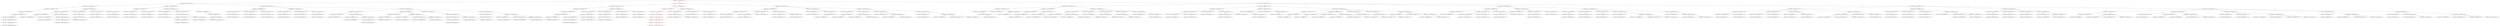 strict digraph G {
  1 [ label="(ind=8, rep=[[0], [1, 3], [6], [2]], metrosDisp=[4, 0, 0, 5])" ];
  2 [ label="(ind=9, rep=[[0, 8], [1, 3], [6], [2]], metrosDisp=[2, 0, 0, 5])" ];
  3 [ label="(ind=7, rep=[[0], [1, 3], [6], [2]], metrosDisp=[4, 0, 0, 5])" ];
  4 [ label="(ind=6, rep=[[0], [1, 3], [], [2]], metrosDisp=[4, 0, 2, 5])" ];
  5 [ label="(ind=5, rep=[[0], [1, 3], [], [2]], metrosDisp=[4, 0, 2, 5])" ];
  6 [ label="(ind=4, rep=[[0], [1, 3], [], [2]], metrosDisp=[4, 0, 2, 5])" ];
  7 [ label="(ind=3, rep=[[0], [1], [], [2]], metrosDisp=[4, 1, 2, 5])" ];
  8 [ label="(ind=2, rep=[[0], [1], [], []], metrosDisp=[4, 1, 2, 8])" ];
  9 [ label="(ind=5, rep=[[0], [1, 3], [], [4]], metrosDisp=[4, 0, 2, 2])" ];
  10 [ label="(ind=6, rep=[[0], [1, 3], [], [4]], metrosDisp=[4, 0, 2, 2])" ];
  11 [ label="(ind=4, rep=[[0], [1, 3], [], []], metrosDisp=[4, 0, 2, 8])" ];
  12 [ label="(ind=5, rep=[[0], [1, 3], [], []], metrosDisp=[4, 0, 2, 8])" ];
  13 [ label="(ind=6, rep=[[0], [1, 3], [], [5]], metrosDisp=[4, 0, 2, 3])" ];
  14 [ label="(ind=6, rep=[[0], [1, 3], [], []], metrosDisp=[4, 0, 2, 8])" ];
  15 [ label="(ind=7, rep=[[0], [1, 3], [6], []], metrosDisp=[4, 0, 0, 8])" ];
  16 [ label="(ind=7, rep=[[0], [1, 3], [], [6]], metrosDisp=[4, 0, 2, 6])" ];
  17 [ label="(ind=8, rep=[[0], [1, 3], [], [6]], metrosDisp=[4, 0, 2, 6])" ];
  18 [ label="(ind=7, rep=[[0], [1, 3], [], []], metrosDisp=[4, 0, 2, 8])" ];
  19 [ label="(ind=3, rep=[[0], [1], [], []], metrosDisp=[4, 1, 2, 8])" ];
  20 [ label="(ind=5, rep=[[0], [1], [3], []], metrosDisp=[4, 1, 1, 8])" ];
  21 [ label="(ind=6, rep=[[0], [1], [3], []], metrosDisp=[4, 1, 1, 8])" ];
  22 [ label="(ind=4, rep=[[0], [1], [3], []], metrosDisp=[4, 1, 1, 8])" ];
  23 [ label="(ind=5, rep=[[0], [1], [], [3]], metrosDisp=[4, 1, 2, 7])" ];
  24 [ label="(ind=6, rep=[[0], [1], [], [3]], metrosDisp=[4, 1, 2, 7])" ];
  25 [ label="(ind=4, rep=[[0], [1], [], [3]], metrosDisp=[4, 1, 2, 7])" ];
  26 [ label="(ind=5, rep=[[0], [1], [], []], metrosDisp=[4, 1, 2, 8])" ];
  27 [ label="(ind=6, rep=[[0], [1], [], []], metrosDisp=[4, 1, 2, 8])" ];
  28 [ label="(ind=4, rep=[[0], [1], [], []], metrosDisp=[4, 1, 2, 8])" ];
  29 [ label="(ind=1, rep=[[0], [], [], []], metrosDisp=[4, 5, 2, 8])" ];
  30 [ label="(ind=5, rep=[[0], [2], [], [1, 3]], metrosDisp=[4, 2, 2, 3])" ];
  31 [ label="(ind=6, rep=[[0], [2], [], [1, 3]], metrosDisp=[4, 2, 2, 3])" ];
  32 [ label="(ind=4, rep=[[0], [2], [], [1, 3]], metrosDisp=[4, 2, 2, 3])" ];
  33 [ label="(ind=3, rep=[[0], [2], [], [1]], metrosDisp=[4, 2, 2, 4])" ];
  34 [ label="(ind=2, rep=[[0], [], [], [1]], metrosDisp=[4, 5, 2, 4])" ];
  35 [ label="(ind=5, rep=[[0], [3], [], [1]], metrosDisp=[4, 4, 2, 4])" ];
  36 [ label="(ind=6, rep=[[0], [3], [], [1]], metrosDisp=[4, 4, 2, 4])" ];
  37 [ label="(ind=4, rep=[[0], [3], [], [1]], metrosDisp=[4, 4, 2, 4])" ];
  38 [ label="(ind=3, rep=[[0], [], [], [1]], metrosDisp=[4, 5, 2, 4])" ];
  39 [ label="(ind=5, rep=[[0], [], [3], [1]], metrosDisp=[4, 5, 1, 4])" ];
  40 [ label="(ind=6, rep=[[0], [], [3], [1]], metrosDisp=[4, 5, 1, 4])" ];
  41 [ label="(ind=4, rep=[[0], [], [3], [1]], metrosDisp=[4, 5, 1, 4])" ];
  42 [ label="(ind=5, rep=[[0], [], [], [1, 3]], metrosDisp=[4, 5, 2, 3])" ];
  43 [ label="(ind=6, rep=[[0], [5], [], [1, 3]], metrosDisp=[4, 0, 2, 3])" ];
  44 [ label="(ind=7, rep=[[0], [6], [], [1, 3]], metrosDisp=[4, 3, 2, 3])" ];
  45 [ label="(ind=8, rep=[[0], [6], [], [1, 3]], metrosDisp=[4, 3, 2, 3])" ];
  46 [ label="(ind=6, rep=[[0], [], [], [1, 3]], metrosDisp=[4, 5, 2, 3])" ];
  47 [ label="(ind=7, rep=[[0], [], [6], [1, 3]], metrosDisp=[4, 5, 0, 3])" ];
  48 [ label="(ind=7, rep=[[0], [], [], [1, 3]], metrosDisp=[4, 5, 2, 3])" ];
  49 [ label="(ind=4, rep=[[0], [], [], [1, 3]], metrosDisp=[4, 5, 2, 3])" ];
  50 [ label="(ind=5, rep=[[0], [], [], [1]], metrosDisp=[4, 5, 2, 4])" ];
  51 [ label="(ind=6, rep=[[0], [], [], [1]], metrosDisp=[4, 5, 2, 4])" ];
  52 [ label="(ind=4, rep=[[0], [], [], [1]], metrosDisp=[4, 5, 2, 4])" ];
  53 [ label="(ind=5, rep=[[0], [2], [3], []], metrosDisp=[4, 2, 1, 8])" ];
  54 [ label="(ind=6, rep=[[0], [2], [3], []], metrosDisp=[4, 2, 1, 8])" ];
  55 [ label="(ind=4, rep=[[0], [2], [3], []], metrosDisp=[4, 2, 1, 8])" ];
  56 [ label="(ind=3, rep=[[0], [2], [], []], metrosDisp=[4, 2, 2, 8])" ];
  57 [ label="(ind=5, rep=[[0], [2], [], [3]], metrosDisp=[4, 2, 2, 7])" ];
  58 [ label="(ind=6, rep=[[0], [2], [], [3]], metrosDisp=[4, 2, 2, 7])" ];
  59 [ label="(ind=4, rep=[[0], [2], [], [3]], metrosDisp=[4, 2, 2, 7])" ];
  60 [ label="(ind=5, rep=[[0], [2], [], []], metrosDisp=[4, 2, 2, 8])" ];
  61 [ label="(ind=6, rep=[[0], [2], [], []], metrosDisp=[4, 2, 2, 8])" ];
  62 [ label="(ind=4, rep=[[0], [2], [], []], metrosDisp=[4, 2, 2, 8])" ];
  63 [ label="(ind=2, rep=[[0], [], [], []], metrosDisp=[4, 5, 2, 8])" ];
  64 [ label="(ind=5, rep=[[0], [3], [], [2]], metrosDisp=[4, 4, 2, 5])" ];
  65 [ label="(ind=6, rep=[[0], [3], [], [2]], metrosDisp=[4, 4, 2, 5])" ];
  66 [ label="(ind=4, rep=[[0], [3], [], [2]], metrosDisp=[4, 4, 2, 5])" ];
  67 [ label="(ind=3, rep=[[0], [], [], [2]], metrosDisp=[4, 5, 2, 5])" ];
  68 [ label="(ind=5, rep=[[0], [], [3], [2]], metrosDisp=[4, 5, 1, 5])" ];
  69 [ label="(ind=6, rep=[[0], [], [3], [2]], metrosDisp=[4, 5, 1, 5])" ];
  70 [ label="(ind=4, rep=[[0], [], [3], [2]], metrosDisp=[4, 5, 1, 5])" ];
  71 [ label="(ind=5, rep=[[0], [], [], [2]], metrosDisp=[4, 5, 2, 5])" ];
  72 [ label="(ind=6, rep=[[0], [], [], [2]], metrosDisp=[4, 5, 2, 5])" ];
  73 [ label="(ind=4, rep=[[0], [], [], [2]], metrosDisp=[4, 5, 2, 5])" ];
  74 [ label="(ind=5, rep=[[0], [3], [], [4]], metrosDisp=[4, 4, 2, 2])" ];
  75 [ label="(ind=6, rep=[[0], [3], [], [4]], metrosDisp=[4, 4, 2, 2])" ];
  76 [ label="(ind=4, rep=[[0], [3], [], []], metrosDisp=[4, 4, 2, 8])" ];
  77 [ label="(ind=5, rep=[[0], [3], [], []], metrosDisp=[4, 4, 2, 8])" ];
  78 [ label="(ind=6, rep=[[0], [3], [], [5]], metrosDisp=[4, 4, 2, 3])" ];
  79 [ label="(ind=6, rep=[[0], [3], [], []], metrosDisp=[4, 4, 2, 8])" ];
  80 [ label="(ind=7, rep=[[0], [3], [6], []], metrosDisp=[4, 4, 0, 8])" ];
  81 [ label="(ind=7, rep=[[0], [3], [], [6]], metrosDisp=[4, 4, 2, 6])" ];
  82 [ label="(ind=8, rep=[[0], [3], [], [6]], metrosDisp=[4, 4, 2, 6])" ];
  83 [ label="(ind=7, rep=[[0], [3], [], []], metrosDisp=[4, 4, 2, 8])" ];
  84 [ label="(ind=3, rep=[[0], [], [], []], metrosDisp=[4, 5, 2, 8])" ];
  85 [ label="(ind=5, rep=[[0], [], [3], [4]], metrosDisp=[4, 5, 1, 2])" ];
  86 [ label="(ind=6, rep=[[0], [], [3], [4]], metrosDisp=[4, 5, 1, 2])" ];
  87 [ label="(ind=4, rep=[[0], [], [3], []], metrosDisp=[4, 5, 1, 8])" ];
  88 [ label="(ind=5, rep=[[0], [], [3], []], metrosDisp=[4, 5, 1, 8])" ];
  89 [ label="(ind=6, rep=[[0], [5], [3], []], metrosDisp=[4, 0, 1, 8])" ];
  90 [ label="(ind=6, rep=[[0], [], [3], [5]], metrosDisp=[4, 5, 1, 3])" ];
  91 [ label="(ind=6, rep=[[0], [], [3], []], metrosDisp=[4, 5, 1, 8])" ];
  92 [ label="(ind=7, rep=[[0], [6], [3], []], metrosDisp=[4, 3, 1, 8])" ];
  93 [ label="(ind=7, rep=[[0], [], [3], [6]], metrosDisp=[4, 5, 1, 6])" ];
  94 [ label="(ind=7, rep=[[0], [], [3], []], metrosDisp=[4, 5, 1, 8])" ];
  95 [ label="(ind=5, rep=[[0], [], [], [3]], metrosDisp=[4, 5, 2, 7])" ];
  96 [ label="(ind=6, rep=[[0], [5], [], [3]], metrosDisp=[4, 0, 2, 7])" ];
  97 [ label="(ind=7, rep=[[0], [6], [], [3]], metrosDisp=[4, 3, 2, 7])" ];
  98 [ label="(ind=8, rep=[[0], [6], [], [3]], metrosDisp=[4, 3, 2, 7])" ];
  99 [ label="(ind=6, rep=[[0], [], [], [3]], metrosDisp=[4, 5, 2, 7])" ];
  100 [ label="(ind=7, rep=[[0], [], [6], [3]], metrosDisp=[4, 5, 0, 7])" ];
  101 [ label="(ind=7, rep=[[0], [], [], [3]], metrosDisp=[4, 5, 2, 7])" ];
  102 [ label="(ind=4, rep=[[0], [], [], [3]], metrosDisp=[4, 5, 2, 7])" ];
  103 [ label="(ind=5, rep=[[0], [], [], [4]], metrosDisp=[4, 5, 2, 2])" ];
  104 [ label="(ind=6, rep=[[0], [], [], [4]], metrosDisp=[4, 5, 2, 2])" ];
  105 [ label="(ind=4, rep=[[0], [], [], []], metrosDisp=[4, 5, 2, 8])" ];
  106 [ label="(ind=5, rep=[[0], [], [], []], metrosDisp=[4, 5, 2, 8])" ];
  107 [ label="(ind=6, rep=[[0], [5], [], []], metrosDisp=[4, 0, 2, 8])" ];
  108 [ label="(ind=6, rep=[[0], [], [], [5]], metrosDisp=[4, 5, 2, 3])" ];
  109 [ label="(ind=6, rep=[[0], [], [], []], metrosDisp=[4, 5, 2, 8])" ];
  110 [ label="(ind=7, rep=[[0], [6], [], []], metrosDisp=[4, 3, 2, 8])" ];
  111 [ label="(ind=7, rep=[[0], [], [6], []], metrosDisp=[4, 5, 0, 8])" ];
  112 [ label="(ind=7, rep=[[0], [], [], [6]], metrosDisp=[4, 5, 2, 6])" ];
  113 [ label="(ind=7, rep=[[0], [], [], []], metrosDisp=[4, 5, 2, 8])" ];
  114 [ color="red" label="(ind=0, rep=[[], [], [], []], metrosDisp=[10, 5, 2, 8])" ];
  115 [ label="(ind=5, rep=[[1, 3], [2], [], [0]], metrosDisp=[5, 2, 2, 2])" ];
  116 [ label="(ind=6, rep=[[1, 3], [2], [], [0]], metrosDisp=[5, 2, 2, 2])" ];
  117 [ label="(ind=4, rep=[[1, 3], [2], [], [0]], metrosDisp=[5, 2, 2, 2])" ];
  118 [ label="(ind=3, rep=[[1], [2], [], [0]], metrosDisp=[6, 2, 2, 2])" ];
  119 [ label="(ind=2, rep=[[1], [], [], [0]], metrosDisp=[6, 5, 2, 2])" ];
  120 [ label="(ind=5, rep=[[1, 3], [], [], [0]], metrosDisp=[5, 5, 2, 2])" ];
  121 [ label="(ind=6, rep=[[1, 3], [5], [], [0]], metrosDisp=[5, 0, 2, 2])" ];
  122 [ label="(ind=7, rep=[[1, 3], [6], [], [0]], metrosDisp=[5, 3, 2, 2])" ];
  123 [ label="(ind=8, rep=[[1, 3], [6], [], [0]], metrosDisp=[5, 3, 2, 2])" ];
  124 [ label="(ind=6, rep=[[1, 3], [], [], [0]], metrosDisp=[5, 5, 2, 2])" ];
  125 [ label="(ind=7, rep=[[1, 3], [], [6], [0]], metrosDisp=[5, 5, 0, 2])" ];
  126 [ label="(ind=7, rep=[[1, 3], [], [], [0]], metrosDisp=[5, 5, 2, 2])" ];
  127 [ label="(ind=4, rep=[[1, 3], [], [], [0]], metrosDisp=[5, 5, 2, 2])" ];
  128 [ label="(ind=3, rep=[[1], [], [], [0]], metrosDisp=[6, 5, 2, 2])" ];
  129 [ label="(ind=5, rep=[[1], [3], [], [0]], metrosDisp=[6, 4, 2, 2])" ];
  130 [ label="(ind=6, rep=[[1], [3], [], [0]], metrosDisp=[6, 4, 2, 2])" ];
  131 [ label="(ind=4, rep=[[1], [3], [], [0]], metrosDisp=[6, 4, 2, 2])" ];
  132 [ label="(ind=5, rep=[[1], [], [3], [0]], metrosDisp=[6, 5, 1, 2])" ];
  133 [ label="(ind=6, rep=[[1], [], [3], [0]], metrosDisp=[6, 5, 1, 2])" ];
  134 [ label="(ind=4, rep=[[1], [], [3], [0]], metrosDisp=[6, 5, 1, 2])" ];
  135 [ label="(ind=5, rep=[[1], [], [], [0]], metrosDisp=[6, 5, 2, 2])" ];
  136 [ label="(ind=6, rep=[[1], [], [], [0]], metrosDisp=[6, 5, 2, 2])" ];
  137 [ label="(ind=4, rep=[[1], [], [], [0]], metrosDisp=[6, 5, 2, 2])" ];
  138 [ color="red" label="(ind=1, rep=[[], [], [], [0]], metrosDisp=[10, 5, 2, 2])" ];
  139 [ color="red" label="(ind=8, rep=[[2, 4], [1, 3], [6], [0]], metrosDisp=[1, 0, 0, 2])" ];
  140 [ color="red" label="(ind=9, rep=[[2, 4], [1, 3], [6], [0, 8]], metrosDisp=[1, 0, 0, 0])" ];
  141 [ color="red" label="(ind=7, rep=[[2, 4], [1, 3], [6], [0]], metrosDisp=[1, 0, 0, 2])" ];
  142 [ color="red" label="(ind=6, rep=[[2, 4], [1, 3], [], [0]], metrosDisp=[1, 0, 2, 2])" ];
  143 [ color="red" label="(ind=5, rep=[[2, 4], [1, 3], [], [0]], metrosDisp=[1, 0, 2, 2])" ];
  144 [ color="red" label="(ind=4, rep=[[2], [1, 3], [], [0]], metrosDisp=[7, 0, 2, 2])" ];
  145 [ color="red" label="(ind=3, rep=[[2], [1], [], [0]], metrosDisp=[7, 1, 2, 2])" ];
  146 [ color="red" label="(ind=2, rep=[[], [1], [], [0]], metrosDisp=[10, 1, 2, 2])" ];
  147 [ label="(ind=5, rep=[[], [1, 3], [], [0]], metrosDisp=[10, 0, 2, 2])" ];
  148 [ label="(ind=6, rep=[[5], [1, 3], [], [0]], metrosDisp=[5, 0, 2, 2])" ];
  149 [ label="(ind=6, rep=[[], [1, 3], [], [0]], metrosDisp=[10, 0, 2, 2])" ];
  150 [ label="(ind=4, rep=[[], [1, 3], [], [0]], metrosDisp=[10, 0, 2, 2])" ];
  151 [ label="(ind=3, rep=[[], [1], [], [0]], metrosDisp=[10, 1, 2, 2])" ];
  152 [ label="(ind=4, rep=[[], [1], [3], [0]], metrosDisp=[10, 1, 1, 2])" ];
  153 [ label="(ind=5, rep=[[], [1], [3], [0]], metrosDisp=[10, 1, 1, 2])" ];
  154 [ label="(ind=5, rep=[[], [1], [], [0]], metrosDisp=[10, 1, 2, 2])" ];
  155 [ label="(ind=6, rep=[[], [1], [], [0]], metrosDisp=[10, 1, 2, 2])" ];
  156 [ label="(ind=4, rep=[[], [1], [], [0]], metrosDisp=[10, 1, 2, 2])" ];
  157 [ label="(ind=5, rep=[[2, 4], [3], [], [0]], metrosDisp=[1, 4, 2, 2])" ];
  158 [ label="(ind=6, rep=[[2, 4], [3], [], [0]], metrosDisp=[1, 4, 2, 2])" ];
  159 [ label="(ind=4, rep=[[2], [3], [], [0]], metrosDisp=[7, 4, 2, 2])" ];
  160 [ label="(ind=3, rep=[[2], [], [], [0]], metrosDisp=[7, 5, 2, 2])" ];
  161 [ label="(ind=5, rep=[[2, 4], [], [3], [0]], metrosDisp=[1, 5, 1, 2])" ];
  162 [ label="(ind=6, rep=[[2, 4], [], [3], [0]], metrosDisp=[1, 5, 1, 2])" ];
  163 [ label="(ind=4, rep=[[2], [], [3], [0]], metrosDisp=[7, 5, 1, 2])" ];
  164 [ label="(ind=5, rep=[[2], [], [3], [0]], metrosDisp=[7, 5, 1, 2])" ];
  165 [ label="(ind=5, rep=[[2, 4], [], [], [0]], metrosDisp=[1, 5, 2, 2])" ];
  166 [ label="(ind=6, rep=[[2, 4], [], [], [0]], metrosDisp=[1, 5, 2, 2])" ];
  167 [ label="(ind=4, rep=[[2], [], [], [0]], metrosDisp=[7, 5, 2, 2])" ];
  168 [ label="(ind=5, rep=[[2], [], [], [0]], metrosDisp=[7, 5, 2, 2])" ];
  169 [ label="(ind=6, rep=[[2], [], [], [0]], metrosDisp=[7, 5, 2, 2])" ];
  170 [ label="(ind=2, rep=[[], [], [], [0]], metrosDisp=[10, 5, 2, 2])" ];
  171 [ label="(ind=4, rep=[[], [2], [3], [0]], metrosDisp=[10, 2, 1, 2])" ];
  172 [ label="(ind=5, rep=[[], [2], [3], [0]], metrosDisp=[10, 2, 1, 2])" ];
  173 [ label="(ind=3, rep=[[], [2], [], [0]], metrosDisp=[10, 2, 2, 2])" ];
  174 [ label="(ind=5, rep=[[], [2], [], [0]], metrosDisp=[10, 2, 2, 2])" ];
  175 [ label="(ind=6, rep=[[], [2], [], [0]], metrosDisp=[10, 2, 2, 2])" ];
  176 [ label="(ind=4, rep=[[], [2], [], [0]], metrosDisp=[10, 2, 2, 2])" ];
  177 [ label="(ind=5, rep=[[3], [], [], [0]], metrosDisp=[9, 5, 2, 2])" ];
  178 [ label="(ind=6, rep=[[3], [], [], [0]], metrosDisp=[9, 5, 2, 2])" ];
  179 [ label="(ind=4, rep=[[3], [], [], [0]], metrosDisp=[9, 5, 2, 2])" ];
  180 [ label="(ind=3, rep=[[], [], [], [0]], metrosDisp=[10, 5, 2, 2])" ];
  181 [ label="(ind=5, rep=[[], [3], [], [0]], metrosDisp=[10, 4, 2, 2])" ];
  182 [ label="(ind=6, rep=[[5], [3], [], [0]], metrosDisp=[5, 4, 2, 2])" ];
  183 [ label="(ind=6, rep=[[], [3], [], [0]], metrosDisp=[10, 4, 2, 2])" ];
  184 [ label="(ind=4, rep=[[], [3], [], [0]], metrosDisp=[10, 4, 2, 2])" ];
  185 [ label="(ind=4, rep=[[], [], [3], [0]], metrosDisp=[10, 5, 1, 2])" ];
  186 [ label="(ind=5, rep=[[4], [], [3], [0]], metrosDisp=[4, 5, 1, 2])" ];
  187 [ label="(ind=5, rep=[[], [], [3], [0]], metrosDisp=[10, 5, 1, 2])" ];
  188 [ label="(ind=6, rep=[[5], [], [3], [0]], metrosDisp=[5, 5, 1, 2])" ];
  189 [ label="(ind=6, rep=[[], [], [3], [0]], metrosDisp=[10, 5, 1, 2])" ];
  190 [ label="(ind=5, rep=[[4], [], [], [0]], metrosDisp=[4, 5, 2, 2])" ];
  191 [ label="(ind=6, rep=[[4], [], [], [0]], metrosDisp=[4, 5, 2, 2])" ];
  192 [ label="(ind=4, rep=[[], [], [], [0]], metrosDisp=[10, 5, 2, 2])" ];
  193 [ label="(ind=5, rep=[[], [], [], [0]], metrosDisp=[10, 5, 2, 2])" ];
  194 [ label="(ind=6, rep=[[5], [], [], [0]], metrosDisp=[5, 5, 2, 2])" ];
  195 [ label="(ind=6, rep=[[], [5], [], [0]], metrosDisp=[10, 0, 2, 2])" ];
  196 [ label="(ind=6, rep=[[], [], [], [0]], metrosDisp=[10, 5, 2, 2])" ];
  197 [ label="(ind=5, rep=[[1, 3], [2], [], []], metrosDisp=[5, 2, 2, 8])" ];
  198 [ label="(ind=6, rep=[[1, 3], [2], [], []], metrosDisp=[5, 2, 2, 8])" ];
  199 [ label="(ind=4, rep=[[1, 3], [2], [], []], metrosDisp=[5, 2, 2, 8])" ];
  200 [ label="(ind=3, rep=[[1], [2], [], []], metrosDisp=[6, 2, 2, 8])" ];
  201 [ label="(ind=4, rep=[[1], [2], [3], []], metrosDisp=[6, 2, 1, 8])" ];
  202 [ label="(ind=4, rep=[[1], [2], [], []], metrosDisp=[6, 2, 2, 8])" ];
  203 [ label="(ind=5, rep=[[1], [2], [], []], metrosDisp=[6, 2, 2, 8])" ];
  204 [ label="(ind=2, rep=[[1], [], [], []], metrosDisp=[6, 5, 2, 8])" ];
  205 [ label="(ind=5, rep=[[1, 3], [], [], [2]], metrosDisp=[5, 5, 2, 5])" ];
  206 [ label="(ind=6, rep=[[1, 3], [], [], [2]], metrosDisp=[5, 5, 2, 5])" ];
  207 [ label="(ind=4, rep=[[1, 3], [], [], [2]], metrosDisp=[5, 5, 2, 5])" ];
  208 [ label="(ind=3, rep=[[1], [], [], [2]], metrosDisp=[6, 5, 2, 5])" ];
  209 [ label="(ind=4, rep=[[1], [], [], [2]], metrosDisp=[6, 5, 2, 5])" ];
  210 [ label="(ind=5, rep=[[1], [], [], [2]], metrosDisp=[6, 5, 2, 5])" ];
  211 [ label="(ind=5, rep=[[1, 3], [], [], [4]], metrosDisp=[5, 5, 2, 2])" ];
  212 [ label="(ind=6, rep=[[1, 3], [], [], [4]], metrosDisp=[5, 5, 2, 2])" ];
  213 [ label="(ind=4, rep=[[1, 3], [], [], []], metrosDisp=[5, 5, 2, 8])" ];
  214 [ label="(ind=5, rep=[[1, 3], [], [], []], metrosDisp=[5, 5, 2, 8])" ];
  215 [ label="(ind=6, rep=[[1, 3], [5], [], []], metrosDisp=[5, 0, 2, 8])" ];
  216 [ label="(ind=6, rep=[[1, 3], [], [], [5]], metrosDisp=[5, 5, 2, 3])" ];
  217 [ label="(ind=6, rep=[[1, 3], [], [], []], metrosDisp=[5, 5, 2, 8])" ];
  218 [ label="(ind=3, rep=[[1], [], [], []], metrosDisp=[6, 5, 2, 8])" ];
  219 [ label="(ind=5, rep=[[1], [3], [], []], metrosDisp=[6, 4, 2, 8])" ];
  220 [ label="(ind=6, rep=[[1], [3], [], []], metrosDisp=[6, 4, 2, 8])" ];
  221 [ label="(ind=4, rep=[[1], [3], [], []], metrosDisp=[6, 4, 2, 8])" ];
  222 [ label="(ind=5, rep=[[1], [], [3], []], metrosDisp=[6, 5, 1, 8])" ];
  223 [ label="(ind=6, rep=[[1], [], [3], []], metrosDisp=[6, 5, 1, 8])" ];
  224 [ label="(ind=4, rep=[[1], [], [3], []], metrosDisp=[6, 5, 1, 8])" ];
  225 [ label="(ind=5, rep=[[1], [], [], [3]], metrosDisp=[6, 5, 2, 7])" ];
  226 [ label="(ind=6, rep=[[1], [], [], [3]], metrosDisp=[6, 5, 2, 7])" ];
  227 [ label="(ind=4, rep=[[1], [], [], [3]], metrosDisp=[6, 5, 2, 7])" ];
  228 [ label="(ind=4, rep=[[1], [], [], []], metrosDisp=[6, 5, 2, 8])" ];
  229 [ label="(ind=5, rep=[[1], [], [], [4]], metrosDisp=[6, 5, 2, 2])" ];
  230 [ label="(ind=5, rep=[[1], [], [], []], metrosDisp=[6, 5, 2, 8])" ];
  231 [ label="(ind=6, rep=[[1], [], [], []], metrosDisp=[6, 5, 2, 8])" ];
  232 [ label="(ind=1, rep=[[], [], [], []], metrosDisp=[10, 5, 2, 8])" ];
  233 [ label="(ind=5, rep=[[2, 4], [1, 3], [], []], metrosDisp=[1, 0, 2, 8])" ];
  234 [ label="(ind=6, rep=[[2, 4], [1, 3], [], []], metrosDisp=[1, 0, 2, 8])" ];
  235 [ label="(ind=4, rep=[[2], [1, 3], [], []], metrosDisp=[7, 0, 2, 8])" ];
  236 [ label="(ind=5, rep=[[2], [1, 3], [], []], metrosDisp=[7, 0, 2, 8])" ];
  237 [ label="(ind=6, rep=[[2], [1, 3], [], []], metrosDisp=[7, 0, 2, 8])" ];
  238 [ label="(ind=3, rep=[[2], [1], [], []], metrosDisp=[7, 1, 2, 8])" ];
  239 [ label="(ind=4, rep=[[2], [1], [3], []], metrosDisp=[7, 1, 1, 8])" ];
  240 [ label="(ind=5, rep=[[2, 4], [1], [3], []], metrosDisp=[1, 1, 1, 8])" ];
  241 [ label="(ind=5, rep=[[2, 4], [1], [], []], metrosDisp=[1, 1, 2, 8])" ];
  242 [ label="(ind=6, rep=[[2, 4], [1], [], []], metrosDisp=[1, 1, 2, 8])" ];
  243 [ label="(ind=4, rep=[[2], [1], [], []], metrosDisp=[7, 1, 2, 8])" ];
  244 [ label="(ind=5, rep=[[2], [1], [], []], metrosDisp=[7, 1, 2, 8])" ];
  245 [ label="(ind=2, rep=[[], [1], [], []], metrosDisp=[10, 1, 2, 8])" ];
  246 [ label="(ind=5, rep=[[], [1, 3], [], [2]], metrosDisp=[10, 0, 2, 5])" ];
  247 [ label="(ind=6, rep=[[], [1, 3], [], [2]], metrosDisp=[10, 0, 2, 5])" ];
  248 [ label="(ind=4, rep=[[], [1, 3], [], [2]], metrosDisp=[10, 0, 2, 5])" ];
  249 [ label="(ind=3, rep=[[], [1], [], [2]], metrosDisp=[10, 1, 2, 5])" ];
  250 [ label="(ind=4, rep=[[], [1], [3], [2]], metrosDisp=[10, 1, 1, 5])" ];
  251 [ label="(ind=4, rep=[[], [1], [], [2]], metrosDisp=[10, 1, 2, 5])" ];
  252 [ label="(ind=5, rep=[[], [1], [], [2]], metrosDisp=[10, 1, 2, 5])" ];
  253 [ label="(ind=5, rep=[[3], [1], [], []], metrosDisp=[9, 1, 2, 8])" ];
  254 [ label="(ind=6, rep=[[3], [1], [], []], metrosDisp=[9, 1, 2, 8])" ];
  255 [ label="(ind=4, rep=[[3], [1], [], []], metrosDisp=[9, 1, 2, 8])" ];
  256 [ label="(ind=3, rep=[[], [1], [], []], metrosDisp=[10, 1, 2, 8])" ];
  257 [ label="(ind=5, rep=[[4], [1, 3], [], []], metrosDisp=[4, 0, 2, 8])" ];
  258 [ label="(ind=6, rep=[[4], [1, 3], [], []], metrosDisp=[4, 0, 2, 8])" ];
  259 [ label="(ind=4, rep=[[], [1, 3], [], []], metrosDisp=[10, 0, 2, 8])" ];
  260 [ label="(ind=5, rep=[[], [1, 3], [], [4]], metrosDisp=[10, 0, 2, 2])" ];
  261 [ label="(ind=6, rep=[[], [1, 3], [], [4]], metrosDisp=[10, 0, 2, 2])" ];
  262 [ label="(ind=5, rep=[[], [1, 3], [], []], metrosDisp=[10, 0, 2, 8])" ];
  263 [ label="(ind=6, rep=[[5], [1, 3], [], []], metrosDisp=[5, 0, 2, 8])" ];
  264 [ label="(ind=6, rep=[[], [1, 3], [], [5]], metrosDisp=[10, 0, 2, 3])" ];
  265 [ label="(ind=6, rep=[[], [1, 3], [], []], metrosDisp=[10, 0, 2, 8])" ];
  266 [ label="(ind=5, rep=[[], [1], [3], []], metrosDisp=[10, 1, 1, 8])" ];
  267 [ label="(ind=6, rep=[[], [1], [3], []], metrosDisp=[10, 1, 1, 8])" ];
  268 [ label="(ind=4, rep=[[], [1], [3], []], metrosDisp=[10, 1, 1, 8])" ];
  269 [ label="(ind=5, rep=[[], [1], [], [3]], metrosDisp=[10, 1, 2, 7])" ];
  270 [ label="(ind=6, rep=[[], [1], [], [3]], metrosDisp=[10, 1, 2, 7])" ];
  271 [ label="(ind=4, rep=[[], [1], [], [3]], metrosDisp=[10, 1, 2, 7])" ];
  272 [ label="(ind=4, rep=[[], [1], [], []], metrosDisp=[10, 1, 2, 8])" ];
  273 [ label="(ind=5, rep=[[4], [1], [], []], metrosDisp=[4, 1, 2, 8])" ];
  274 [ label="(ind=5, rep=[[], [1], [], [4]], metrosDisp=[10, 1, 2, 2])" ];
  275 [ label="(ind=5, rep=[[], [1], [], []], metrosDisp=[10, 1, 2, 8])" ];
  276 [ label="(ind=6, rep=[[5], [1], [], []], metrosDisp=[5, 1, 2, 8])" ];
  277 [ label="(ind=6, rep=[[], [1], [], []], metrosDisp=[10, 1, 2, 8])" ];
  278 [ label="(ind=4, rep=[[2], [], [3], [1]], metrosDisp=[7, 5, 1, 4])" ];
  279 [ label="(ind=5, rep=[[2, 4], [], [3], [1]], metrosDisp=[1, 5, 1, 4])" ];
  280 [ label="(ind=3, rep=[[2], [], [], [1]], metrosDisp=[7, 5, 2, 4])" ];
  281 [ label="(ind=5, rep=[[2, 4], [], [], [1, 3]], metrosDisp=[1, 5, 2, 3])" ];
  282 [ label="(ind=6, rep=[[2, 4], [], [], [1, 3]], metrosDisp=[1, 5, 2, 3])" ];
  283 [ label="(ind=4, rep=[[2], [], [], [1, 3]], metrosDisp=[7, 5, 2, 3])" ];
  284 [ label="(ind=5, rep=[[2], [], [], [1, 3]], metrosDisp=[7, 5, 2, 3])" ];
  285 [ label="(ind=6, rep=[[2], [], [], [1, 3]], metrosDisp=[7, 5, 2, 3])" ];
  286 [ label="(ind=5, rep=[[2, 4], [], [], [1]], metrosDisp=[1, 5, 2, 4])" ];
  287 [ label="(ind=6, rep=[[2, 4], [], [], [1]], metrosDisp=[1, 5, 2, 4])" ];
  288 [ label="(ind=4, rep=[[2], [], [], [1]], metrosDisp=[7, 5, 2, 4])" ];
  289 [ label="(ind=5, rep=[[2], [], [], [1]], metrosDisp=[7, 5, 2, 4])" ];
  290 [ label="(ind=2, rep=[[], [], [], [1]], metrosDisp=[10, 5, 2, 4])" ];
  291 [ label="(ind=3, rep=[[], [2], [], [1]], metrosDisp=[10, 2, 2, 4])" ];
  292 [ label="(ind=4, rep=[[], [2], [3], [1]], metrosDisp=[10, 2, 1, 4])" ];
  293 [ label="(ind=5, rep=[[], [2], [], [1, 3]], metrosDisp=[10, 2, 2, 3])" ];
  294 [ label="(ind=6, rep=[[], [2], [], [1, 3]], metrosDisp=[10, 2, 2, 3])" ];
  295 [ label="(ind=4, rep=[[], [2], [], [1, 3]], metrosDisp=[10, 2, 2, 3])" ];
  296 [ label="(ind=4, rep=[[], [2], [], [1]], metrosDisp=[10, 2, 2, 4])" ];
  297 [ label="(ind=5, rep=[[], [2], [], [1]], metrosDisp=[10, 2, 2, 4])" ];
  298 [ label="(ind=5, rep=[[3], [], [], [1]], metrosDisp=[9, 5, 2, 4])" ];
  299 [ label="(ind=6, rep=[[3], [], [], [1]], metrosDisp=[9, 5, 2, 4])" ];
  300 [ label="(ind=4, rep=[[3], [], [], [1]], metrosDisp=[9, 5, 2, 4])" ];
  301 [ label="(ind=3, rep=[[], [], [], [1]], metrosDisp=[10, 5, 2, 4])" ];
  302 [ label="(ind=5, rep=[[], [3], [], [1]], metrosDisp=[10, 4, 2, 4])" ];
  303 [ label="(ind=6, rep=[[], [3], [], [1]], metrosDisp=[10, 4, 2, 4])" ];
  304 [ label="(ind=4, rep=[[], [3], [], [1]], metrosDisp=[10, 4, 2, 4])" ];
  305 [ label="(ind=5, rep=[[], [], [3], [1]], metrosDisp=[10, 5, 1, 4])" ];
  306 [ label="(ind=6, rep=[[], [], [3], [1]], metrosDisp=[10, 5, 1, 4])" ];
  307 [ label="(ind=4, rep=[[], [], [3], [1]], metrosDisp=[10, 5, 1, 4])" ];
  308 [ label="(ind=5, rep=[[4], [], [], [1, 3]], metrosDisp=[4, 5, 2, 3])" ];
  309 [ label="(ind=6, rep=[[4], [], [], [1, 3]], metrosDisp=[4, 5, 2, 3])" ];
  310 [ label="(ind=4, rep=[[], [], [], [1, 3]], metrosDisp=[10, 5, 2, 3])" ];
  311 [ label="(ind=5, rep=[[], [], [], [1, 3]], metrosDisp=[10, 5, 2, 3])" ];
  312 [ label="(ind=6, rep=[[5], [], [], [1, 3]], metrosDisp=[5, 5, 2, 3])" ];
  313 [ label="(ind=6, rep=[[], [5], [], [1, 3]], metrosDisp=[10, 0, 2, 3])" ];
  314 [ label="(ind=6, rep=[[], [], [], [1, 3]], metrosDisp=[10, 5, 2, 3])" ];
  315 [ label="(ind=4, rep=[[], [], [], [1]], metrosDisp=[10, 5, 2, 4])" ];
  316 [ label="(ind=5, rep=[[4], [], [], [1]], metrosDisp=[4, 5, 2, 4])" ];
  317 [ label="(ind=5, rep=[[], [], [], [1]], metrosDisp=[10, 5, 2, 4])" ];
  318 [ label="(ind=6, rep=[[5], [], [], [1]], metrosDisp=[5, 5, 2, 4])" ];
  319 [ label="(ind=6, rep=[[], [], [], [1]], metrosDisp=[10, 5, 2, 4])" ];
  320 [ label="(ind=5, rep=[[2, 4], [3], [], []], metrosDisp=[1, 4, 2, 8])" ];
  321 [ label="(ind=6, rep=[[2, 4], [3], [], []], metrosDisp=[1, 4, 2, 8])" ];
  322 [ label="(ind=4, rep=[[2], [3], [], []], metrosDisp=[7, 4, 2, 8])" ];
  323 [ label="(ind=5, rep=[[2], [3], [], []], metrosDisp=[7, 4, 2, 8])" ];
  324 [ label="(ind=6, rep=[[2], [3], [], []], metrosDisp=[7, 4, 2, 8])" ];
  325 [ label="(ind=3, rep=[[2], [], [], []], metrosDisp=[7, 5, 2, 8])" ];
  326 [ label="(ind=5, rep=[[2, 4], [], [3], []], metrosDisp=[1, 5, 1, 8])" ];
  327 [ label="(ind=6, rep=[[2, 4], [], [3], []], metrosDisp=[1, 5, 1, 8])" ];
  328 [ label="(ind=4, rep=[[2], [], [3], []], metrosDisp=[7, 5, 1, 8])" ];
  329 [ label="(ind=5, rep=[[2], [], [3], []], metrosDisp=[7, 5, 1, 8])" ];
  330 [ label="(ind=6, rep=[[2], [], [3], []], metrosDisp=[7, 5, 1, 8])" ];
  331 [ label="(ind=5, rep=[[2, 4], [], [], [3]], metrosDisp=[1, 5, 2, 7])" ];
  332 [ label="(ind=6, rep=[[2, 4], [], [], [3]], metrosDisp=[1, 5, 2, 7])" ];
  333 [ label="(ind=4, rep=[[2], [], [], [3]], metrosDisp=[7, 5, 2, 7])" ];
  334 [ label="(ind=5, rep=[[2], [], [], [3]], metrosDisp=[7, 5, 2, 7])" ];
  335 [ label="(ind=6, rep=[[2], [], [], [3]], metrosDisp=[7, 5, 2, 7])" ];
  336 [ label="(ind=5, rep=[[2, 4], [], [], []], metrosDisp=[1, 5, 2, 8])" ];
  337 [ label="(ind=6, rep=[[2, 4], [5], [], []], metrosDisp=[1, 0, 2, 8])" ];
  338 [ label="(ind=6, rep=[[2, 4], [], [], [5]], metrosDisp=[1, 5, 2, 3])" ];
  339 [ label="(ind=6, rep=[[2, 4], [], [], []], metrosDisp=[1, 5, 2, 8])" ];
  340 [ label="(ind=4, rep=[[2], [], [], []], metrosDisp=[7, 5, 2, 8])" ];
  341 [ label="(ind=5, rep=[[2], [], [], [4]], metrosDisp=[7, 5, 2, 2])" ];
  342 [ label="(ind=5, rep=[[2], [], [], []], metrosDisp=[7, 5, 2, 8])" ];
  343 [ label="(ind=6, rep=[[2], [], [], []], metrosDisp=[7, 5, 2, 8])" ];
  344 [ label="(ind=2, rep=[[], [], [], []], metrosDisp=[10, 5, 2, 8])" ];
  345 [ label="(ind=5, rep=[[3], [2], [], []], metrosDisp=[9, 2, 2, 8])" ];
  346 [ label="(ind=6, rep=[[3], [2], [], []], metrosDisp=[9, 2, 2, 8])" ];
  347 [ label="(ind=4, rep=[[3], [2], [], []], metrosDisp=[9, 2, 2, 8])" ];
  348 [ label="(ind=3, rep=[[], [2], [], []], metrosDisp=[10, 2, 2, 8])" ];
  349 [ label="(ind=5, rep=[[], [2], [3], []], metrosDisp=[10, 2, 1, 8])" ];
  350 [ label="(ind=6, rep=[[], [2], [3], []], metrosDisp=[10, 2, 1, 8])" ];
  351 [ label="(ind=4, rep=[[], [2], [3], []], metrosDisp=[10, 2, 1, 8])" ];
  352 [ label="(ind=5, rep=[[], [2], [], [3]], metrosDisp=[10, 2, 2, 7])" ];
  353 [ label="(ind=6, rep=[[], [2], [], [3]], metrosDisp=[10, 2, 2, 7])" ];
  354 [ label="(ind=4, rep=[[], [2], [], [3]], metrosDisp=[10, 2, 2, 7])" ];
  355 [ label="(ind=4, rep=[[], [2], [], []], metrosDisp=[10, 2, 2, 8])" ];
  356 [ label="(ind=5, rep=[[4], [2], [], []], metrosDisp=[4, 2, 2, 8])" ];
  357 [ label="(ind=5, rep=[[], [2], [], [4]], metrosDisp=[10, 2, 2, 2])" ];
  358 [ label="(ind=5, rep=[[], [2], [], []], metrosDisp=[10, 2, 2, 8])" ];
  359 [ label="(ind=6, rep=[[5], [2], [], []], metrosDisp=[5, 2, 2, 8])" ];
  360 [ label="(ind=6, rep=[[], [2], [], []], metrosDisp=[10, 2, 2, 8])" ];
  361 [ label="(ind=5, rep=[[3], [], [], [2]], metrosDisp=[9, 5, 2, 5])" ];
  362 [ label="(ind=6, rep=[[3], [], [], [2]], metrosDisp=[9, 5, 2, 5])" ];
  363 [ label="(ind=4, rep=[[3], [], [], [2]], metrosDisp=[9, 5, 2, 5])" ];
  364 [ label="(ind=3, rep=[[], [], [], [2]], metrosDisp=[10, 5, 2, 5])" ];
  365 [ label="(ind=5, rep=[[], [3], [], [2]], metrosDisp=[10, 4, 2, 5])" ];
  366 [ label="(ind=6, rep=[[], [3], [], [2]], metrosDisp=[10, 4, 2, 5])" ];
  367 [ label="(ind=4, rep=[[], [3], [], [2]], metrosDisp=[10, 4, 2, 5])" ];
  368 [ label="(ind=5, rep=[[], [], [3], [2]], metrosDisp=[10, 5, 1, 5])" ];
  369 [ label="(ind=6, rep=[[], [], [3], [2]], metrosDisp=[10, 5, 1, 5])" ];
  370 [ label="(ind=4, rep=[[], [], [3], [2]], metrosDisp=[10, 5, 1, 5])" ];
  371 [ label="(ind=4, rep=[[], [], [], [2]], metrosDisp=[10, 5, 2, 5])" ];
  372 [ label="(ind=5, rep=[[4], [], [], [2]], metrosDisp=[4, 5, 2, 5])" ];
  373 [ label="(ind=5, rep=[[], [], [], [2]], metrosDisp=[10, 5, 2, 5])" ];
  374 [ label="(ind=6, rep=[[5], [], [], [2]], metrosDisp=[5, 5, 2, 5])" ];
  375 [ label="(ind=6, rep=[[], [], [], [2]], metrosDisp=[10, 5, 2, 5])" ];
  376 [ label="(ind=5, rep=[[3], [], [], [4]], metrosDisp=[9, 5, 2, 2])" ];
  377 [ label="(ind=6, rep=[[3], [], [], [4]], metrosDisp=[9, 5, 2, 2])" ];
  378 [ label="(ind=4, rep=[[3], [], [], []], metrosDisp=[9, 5, 2, 8])" ];
  379 [ label="(ind=5, rep=[[3], [], [], []], metrosDisp=[9, 5, 2, 8])" ];
  380 [ label="(ind=6, rep=[[3], [5], [], []], metrosDisp=[9, 0, 2, 8])" ];
  381 [ label="(ind=6, rep=[[3], [], [], [5]], metrosDisp=[9, 5, 2, 3])" ];
  382 [ label="(ind=6, rep=[[3], [], [], []], metrosDisp=[9, 5, 2, 8])" ];
  383 [ label="(ind=3, rep=[[], [], [], []], metrosDisp=[10, 5, 2, 8])" ];
  384 [ label="(ind=5, rep=[[4], [3], [], []], metrosDisp=[4, 4, 2, 8])" ];
  385 [ label="(ind=6, rep=[[4], [3], [], []], metrosDisp=[4, 4, 2, 8])" ];
  386 [ label="(ind=4, rep=[[], [3], [], []], metrosDisp=[10, 4, 2, 8])" ];
  387 [ label="(ind=5, rep=[[], [3], [], [4]], metrosDisp=[10, 4, 2, 2])" ];
  388 [ label="(ind=6, rep=[[], [3], [], [4]], metrosDisp=[10, 4, 2, 2])" ];
  389 [ label="(ind=5, rep=[[], [3], [], []], metrosDisp=[10, 4, 2, 8])" ];
  390 [ label="(ind=6, rep=[[5], [3], [], []], metrosDisp=[5, 4, 2, 8])" ];
  391 [ label="(ind=6, rep=[[], [3], [], [5]], metrosDisp=[10, 4, 2, 3])" ];
  392 [ label="(ind=6, rep=[[], [3], [], []], metrosDisp=[10, 4, 2, 8])" ];
  393 [ label="(ind=5, rep=[[4], [], [3], []], metrosDisp=[4, 5, 1, 8])" ];
  394 [ label="(ind=6, rep=[[4], [], [3], []], metrosDisp=[4, 5, 1, 8])" ];
  395 [ label="(ind=4, rep=[[], [], [3], []], metrosDisp=[10, 5, 1, 8])" ];
  396 [ label="(ind=5, rep=[[], [], [3], [4]], metrosDisp=[10, 5, 1, 2])" ];
  397 [ label="(ind=6, rep=[[], [], [3], [4]], metrosDisp=[10, 5, 1, 2])" ];
  398 [ label="(ind=5, rep=[[], [], [3], []], metrosDisp=[10, 5, 1, 8])" ];
  399 [ label="(ind=6, rep=[[5], [], [3], []], metrosDisp=[5, 5, 1, 8])" ];
  400 [ label="(ind=6, rep=[[], [5], [3], []], metrosDisp=[10, 0, 1, 8])" ];
  401 [ label="(ind=6, rep=[[], [], [3], [5]], metrosDisp=[10, 5, 1, 3])" ];
  402 [ label="(ind=6, rep=[[], [], [3], []], metrosDisp=[10, 5, 1, 8])" ];
  403 [ label="(ind=5, rep=[[4], [], [], [3]], metrosDisp=[4, 5, 2, 7])" ];
  404 [ label="(ind=6, rep=[[4], [], [], [3]], metrosDisp=[4, 5, 2, 7])" ];
  405 [ label="(ind=4, rep=[[], [], [], [3]], metrosDisp=[10, 5, 2, 7])" ];
  406 [ label="(ind=5, rep=[[], [], [], [3]], metrosDisp=[10, 5, 2, 7])" ];
  407 [ label="(ind=6, rep=[[5], [], [], [3]], metrosDisp=[5, 5, 2, 7])" ];
  408 [ label="(ind=6, rep=[[], [5], [], [3]], metrosDisp=[10, 0, 2, 7])" ];
  409 [ label="(ind=6, rep=[[], [], [], [3]], metrosDisp=[10, 5, 2, 7])" ];
  410 [ label="(ind=5, rep=[[4], [], [], []], metrosDisp=[4, 5, 2, 8])" ];
  411 [ label="(ind=6, rep=[[4], [], [], []], metrosDisp=[4, 5, 2, 8])" ];
  412 [ label="(ind=4, rep=[[], [], [], []], metrosDisp=[10, 5, 2, 8])" ];
  413 [ label="(ind=5, rep=[[], [], [], [4]], metrosDisp=[10, 5, 2, 2])" ];
  414 [ label="(ind=6, rep=[[5], [], [], [4]], metrosDisp=[5, 5, 2, 2])" ];
  415 [ label="(ind=6, rep=[[], [], [], [4]], metrosDisp=[10, 5, 2, 2])" ];
  416 [ label="(ind=5, rep=[[], [], [], []], metrosDisp=[10, 5, 2, 8])" ];
  417 [ label="(ind=6, rep=[[5], [], [], []], metrosDisp=[5, 5, 2, 8])" ];
  418 [ label="(ind=6, rep=[[], [5], [], []], metrosDisp=[10, 0, 2, 8])" ];
  419 [ label="(ind=6, rep=[[], [], [], [5]], metrosDisp=[10, 5, 2, 3])" ];
  420 [ label="(ind=6, rep=[[], [], [], []], metrosDisp=[10, 5, 2, 8])" ];
  1 -> 2 [ label="0" ];
  3 -> 1 [ label="-1" ];
  4 -> 3 [ label="2" ];
  5 -> 4 [ label="-1" ];
  6 -> 5 [ label="-1" ];
  7 -> 6 [ label="1" ];
  8 -> 7 [ label="3" ];
  9 -> 10 [ label="-1" ];
  11 -> 9 [ label="3" ];
  12 -> 13 [ label="3" ];
  14 -> 15 [ label="2" ];
  16 -> 17 [ label="-1" ];
  14 -> 16 [ label="3" ];
  14 -> 18 [ label="-1" ];
  12 -> 14 [ label="-1" ];
  11 -> 12 [ label="-1" ];
  19 -> 11 [ label="1" ];
  20 -> 21 [ label="-1" ];
  22 -> 20 [ label="-1" ];
  19 -> 22 [ label="2" ];
  23 -> 24 [ label="-1" ];
  25 -> 23 [ label="-1" ];
  19 -> 25 [ label="3" ];
  26 -> 27 [ label="-1" ];
  28 -> 26 [ label="-1" ];
  19 -> 28 [ label="-1" ];
  8 -> 19 [ label="-1" ];
  29 -> 8 [ label="1" ];
  30 -> 31 [ label="-1" ];
  32 -> 30 [ label="-1" ];
  33 -> 32 [ label="3" ];
  34 -> 33 [ label="1" ];
  35 -> 36 [ label="-1" ];
  37 -> 35 [ label="-1" ];
  38 -> 37 [ label="1" ];
  39 -> 40 [ label="-1" ];
  41 -> 39 [ label="-1" ];
  38 -> 41 [ label="2" ];
  42 -> 43 [ label="1" ];
  44 -> 45 [ label="-1" ];
  46 -> 44 [ label="1" ];
  46 -> 47 [ label="2" ];
  46 -> 48 [ label="-1" ];
  42 -> 46 [ label="-1" ];
  49 -> 42 [ label="-1" ];
  38 -> 49 [ label="3" ];
  50 -> 51 [ label="-1" ];
  52 -> 50 [ label="-1" ];
  38 -> 52 [ label="-1" ];
  34 -> 38 [ label="-1" ];
  29 -> 34 [ label="3" ];
  53 -> 54 [ label="-1" ];
  55 -> 53 [ label="-1" ];
  56 -> 55 [ label="2" ];
  57 -> 58 [ label="-1" ];
  59 -> 57 [ label="-1" ];
  56 -> 59 [ label="3" ];
  60 -> 61 [ label="-1" ];
  62 -> 60 [ label="-1" ];
  56 -> 62 [ label="-1" ];
  63 -> 56 [ label="1" ];
  64 -> 65 [ label="-1" ];
  66 -> 64 [ label="-1" ];
  67 -> 66 [ label="1" ];
  68 -> 69 [ label="-1" ];
  70 -> 68 [ label="-1" ];
  67 -> 70 [ label="2" ];
  71 -> 72 [ label="-1" ];
  73 -> 71 [ label="-1" ];
  67 -> 73 [ label="-1" ];
  63 -> 67 [ label="3" ];
  74 -> 75 [ label="-1" ];
  76 -> 74 [ label="3" ];
  77 -> 78 [ label="3" ];
  79 -> 80 [ label="2" ];
  81 -> 82 [ label="-1" ];
  79 -> 81 [ label="3" ];
  79 -> 83 [ label="-1" ];
  77 -> 79 [ label="-1" ];
  76 -> 77 [ label="-1" ];
  84 -> 76 [ label="1" ];
  85 -> 86 [ label="-1" ];
  87 -> 85 [ label="3" ];
  88 -> 89 [ label="1" ];
  88 -> 90 [ label="3" ];
  91 -> 92 [ label="1" ];
  91 -> 93 [ label="3" ];
  91 -> 94 [ label="-1" ];
  88 -> 91 [ label="-1" ];
  87 -> 88 [ label="-1" ];
  84 -> 87 [ label="2" ];
  95 -> 96 [ label="1" ];
  97 -> 98 [ label="-1" ];
  99 -> 97 [ label="1" ];
  99 -> 100 [ label="2" ];
  99 -> 101 [ label="-1" ];
  95 -> 99 [ label="-1" ];
  102 -> 95 [ label="-1" ];
  84 -> 102 [ label="3" ];
  103 -> 104 [ label="-1" ];
  105 -> 103 [ label="3" ];
  106 -> 107 [ label="1" ];
  106 -> 108 [ label="3" ];
  109 -> 110 [ label="1" ];
  109 -> 111 [ label="2" ];
  109 -> 112 [ label="3" ];
  109 -> 113 [ label="-1" ];
  106 -> 109 [ label="-1" ];
  105 -> 106 [ label="-1" ];
  84 -> 105 [ label="-1" ];
  63 -> 84 [ label="-1" ];
  29 -> 63 [ label="-1" ];
  114 -> 29 [ label="0" ];
  115 -> 116 [ label="-1" ];
  117 -> 115 [ label="-1" ];
  118 -> 117 [ label="0" ];
  119 -> 118 [ label="1" ];
  120 -> 121 [ label="1" ];
  122 -> 123 [ label="-1" ];
  124 -> 122 [ label="1" ];
  124 -> 125 [ label="2" ];
  124 -> 126 [ label="-1" ];
  120 -> 124 [ label="-1" ];
  127 -> 120 [ label="-1" ];
  128 -> 127 [ label="0" ];
  129 -> 130 [ label="-1" ];
  131 -> 129 [ label="-1" ];
  128 -> 131 [ label="1" ];
  132 -> 133 [ label="-1" ];
  134 -> 132 [ label="-1" ];
  128 -> 134 [ label="2" ];
  135 -> 136 [ label="-1" ];
  137 -> 135 [ label="-1" ];
  128 -> 137 [ label="-1" ];
  119 -> 128 [ label="-1" ];
  138 -> 119 [ label="0" ];
  139 -> 140 [ color="red" label="3" ];
  141 -> 139 [ color="red" label="-1" ];
  142 -> 141 [ color="red" label="2" ];
  143 -> 142 [ color="red" label="-1" ];
  144 -> 143 [ color="red" label="0" ];
  145 -> 144 [ color="red" label="1" ];
  146 -> 145 [ color="red" label="0" ];
  147 -> 148 [ label="0" ];
  147 -> 149 [ label="-1" ];
  150 -> 147 [ label="-1" ];
  151 -> 150 [ label="1" ];
  152 -> 153 [ label="-1" ];
  151 -> 152 [ label="2" ];
  154 -> 155 [ label="-1" ];
  156 -> 154 [ label="-1" ];
  151 -> 156 [ label="-1" ];
  146 -> 151 [ label="-1" ];
  138 -> 146 [ color="red" label="1" ];
  157 -> 158 [ label="-1" ];
  159 -> 157 [ label="0" ];
  160 -> 159 [ label="1" ];
  161 -> 162 [ label="-1" ];
  163 -> 161 [ label="0" ];
  163 -> 164 [ label="-1" ];
  160 -> 163 [ label="2" ];
  165 -> 166 [ label="-1" ];
  167 -> 165 [ label="0" ];
  168 -> 169 [ label="-1" ];
  167 -> 168 [ label="-1" ];
  160 -> 167 [ label="-1" ];
  170 -> 160 [ label="0" ];
  171 -> 172 [ label="-1" ];
  173 -> 171 [ label="2" ];
  174 -> 175 [ label="-1" ];
  176 -> 174 [ label="-1" ];
  173 -> 176 [ label="-1" ];
  170 -> 173 [ label="1" ];
  177 -> 178 [ label="-1" ];
  179 -> 177 [ label="-1" ];
  180 -> 179 [ label="0" ];
  181 -> 182 [ label="0" ];
  181 -> 183 [ label="-1" ];
  184 -> 181 [ label="-1" ];
  180 -> 184 [ label="1" ];
  185 -> 186 [ label="0" ];
  187 -> 188 [ label="0" ];
  187 -> 189 [ label="-1" ];
  185 -> 187 [ label="-1" ];
  180 -> 185 [ label="2" ];
  190 -> 191 [ label="-1" ];
  192 -> 190 [ label="0" ];
  193 -> 194 [ label="0" ];
  193 -> 195 [ label="1" ];
  193 -> 196 [ label="-1" ];
  192 -> 193 [ label="-1" ];
  180 -> 192 [ label="-1" ];
  170 -> 180 [ label="-1" ];
  138 -> 170 [ label="-1" ];
  114 -> 138 [ color="red" label="3" ];
  197 -> 198 [ label="-1" ];
  199 -> 197 [ label="-1" ];
  200 -> 199 [ label="0" ];
  200 -> 201 [ label="2" ];
  202 -> 203 [ label="-1" ];
  200 -> 202 [ label="-1" ];
  204 -> 200 [ label="1" ];
  205 -> 206 [ label="-1" ];
  207 -> 205 [ label="-1" ];
  208 -> 207 [ label="0" ];
  209 -> 210 [ label="-1" ];
  208 -> 209 [ label="-1" ];
  204 -> 208 [ label="3" ];
  211 -> 212 [ label="-1" ];
  213 -> 211 [ label="3" ];
  214 -> 215 [ label="1" ];
  214 -> 216 [ label="3" ];
  214 -> 217 [ label="-1" ];
  213 -> 214 [ label="-1" ];
  218 -> 213 [ label="0" ];
  219 -> 220 [ label="-1" ];
  221 -> 219 [ label="-1" ];
  218 -> 221 [ label="1" ];
  222 -> 223 [ label="-1" ];
  224 -> 222 [ label="-1" ];
  218 -> 224 [ label="2" ];
  225 -> 226 [ label="-1" ];
  227 -> 225 [ label="-1" ];
  218 -> 227 [ label="3" ];
  228 -> 229 [ label="3" ];
  230 -> 231 [ label="-1" ];
  228 -> 230 [ label="-1" ];
  218 -> 228 [ label="-1" ];
  204 -> 218 [ label="-1" ];
  232 -> 204 [ label="0" ];
  233 -> 234 [ label="-1" ];
  235 -> 233 [ label="0" ];
  236 -> 237 [ label="-1" ];
  235 -> 236 [ label="-1" ];
  238 -> 235 [ label="1" ];
  239 -> 240 [ label="0" ];
  238 -> 239 [ label="2" ];
  241 -> 242 [ label="-1" ];
  243 -> 241 [ label="0" ];
  243 -> 244 [ label="-1" ];
  238 -> 243 [ label="-1" ];
  245 -> 238 [ label="0" ];
  246 -> 247 [ label="-1" ];
  248 -> 246 [ label="-1" ];
  249 -> 248 [ label="1" ];
  249 -> 250 [ label="2" ];
  251 -> 252 [ label="-1" ];
  249 -> 251 [ label="-1" ];
  245 -> 249 [ label="3" ];
  253 -> 254 [ label="-1" ];
  255 -> 253 [ label="-1" ];
  256 -> 255 [ label="0" ];
  257 -> 258 [ label="-1" ];
  259 -> 257 [ label="0" ];
  260 -> 261 [ label="-1" ];
  259 -> 260 [ label="3" ];
  262 -> 263 [ label="0" ];
  262 -> 264 [ label="3" ];
  262 -> 265 [ label="-1" ];
  259 -> 262 [ label="-1" ];
  256 -> 259 [ label="1" ];
  266 -> 267 [ label="-1" ];
  268 -> 266 [ label="-1" ];
  256 -> 268 [ label="2" ];
  269 -> 270 [ label="-1" ];
  271 -> 269 [ label="-1" ];
  256 -> 271 [ label="3" ];
  272 -> 273 [ label="0" ];
  272 -> 274 [ label="3" ];
  275 -> 276 [ label="0" ];
  275 -> 277 [ label="-1" ];
  272 -> 275 [ label="-1" ];
  256 -> 272 [ label="-1" ];
  245 -> 256 [ label="-1" ];
  232 -> 245 [ label="1" ];
  278 -> 279 [ label="0" ];
  280 -> 278 [ label="2" ];
  281 -> 282 [ label="-1" ];
  283 -> 281 [ label="0" ];
  284 -> 285 [ label="-1" ];
  283 -> 284 [ label="-1" ];
  280 -> 283 [ label="3" ];
  286 -> 287 [ label="-1" ];
  288 -> 286 [ label="0" ];
  288 -> 289 [ label="-1" ];
  280 -> 288 [ label="-1" ];
  290 -> 280 [ label="0" ];
  291 -> 292 [ label="2" ];
  293 -> 294 [ label="-1" ];
  295 -> 293 [ label="-1" ];
  291 -> 295 [ label="3" ];
  296 -> 297 [ label="-1" ];
  291 -> 296 [ label="-1" ];
  290 -> 291 [ label="1" ];
  298 -> 299 [ label="-1" ];
  300 -> 298 [ label="-1" ];
  301 -> 300 [ label="0" ];
  302 -> 303 [ label="-1" ];
  304 -> 302 [ label="-1" ];
  301 -> 304 [ label="1" ];
  305 -> 306 [ label="-1" ];
  307 -> 305 [ label="-1" ];
  301 -> 307 [ label="2" ];
  308 -> 309 [ label="-1" ];
  310 -> 308 [ label="0" ];
  311 -> 312 [ label="0" ];
  311 -> 313 [ label="1" ];
  311 -> 314 [ label="-1" ];
  310 -> 311 [ label="-1" ];
  301 -> 310 [ label="3" ];
  315 -> 316 [ label="0" ];
  317 -> 318 [ label="0" ];
  317 -> 319 [ label="-1" ];
  315 -> 317 [ label="-1" ];
  301 -> 315 [ label="-1" ];
  290 -> 301 [ label="-1" ];
  232 -> 290 [ label="3" ];
  320 -> 321 [ label="-1" ];
  322 -> 320 [ label="0" ];
  323 -> 324 [ label="-1" ];
  322 -> 323 [ label="-1" ];
  325 -> 322 [ label="1" ];
  326 -> 327 [ label="-1" ];
  328 -> 326 [ label="0" ];
  329 -> 330 [ label="-1" ];
  328 -> 329 [ label="-1" ];
  325 -> 328 [ label="2" ];
  331 -> 332 [ label="-1" ];
  333 -> 331 [ label="0" ];
  334 -> 335 [ label="-1" ];
  333 -> 334 [ label="-1" ];
  325 -> 333 [ label="3" ];
  336 -> 337 [ label="1" ];
  336 -> 338 [ label="3" ];
  336 -> 339 [ label="-1" ];
  340 -> 336 [ label="0" ];
  340 -> 341 [ label="3" ];
  342 -> 343 [ label="-1" ];
  340 -> 342 [ label="-1" ];
  325 -> 340 [ label="-1" ];
  344 -> 325 [ label="0" ];
  345 -> 346 [ label="-1" ];
  347 -> 345 [ label="-1" ];
  348 -> 347 [ label="0" ];
  349 -> 350 [ label="-1" ];
  351 -> 349 [ label="-1" ];
  348 -> 351 [ label="2" ];
  352 -> 353 [ label="-1" ];
  354 -> 352 [ label="-1" ];
  348 -> 354 [ label="3" ];
  355 -> 356 [ label="0" ];
  355 -> 357 [ label="3" ];
  358 -> 359 [ label="0" ];
  358 -> 360 [ label="-1" ];
  355 -> 358 [ label="-1" ];
  348 -> 355 [ label="-1" ];
  344 -> 348 [ label="1" ];
  361 -> 362 [ label="-1" ];
  363 -> 361 [ label="-1" ];
  364 -> 363 [ label="0" ];
  365 -> 366 [ label="-1" ];
  367 -> 365 [ label="-1" ];
  364 -> 367 [ label="1" ];
  368 -> 369 [ label="-1" ];
  370 -> 368 [ label="-1" ];
  364 -> 370 [ label="2" ];
  371 -> 372 [ label="0" ];
  373 -> 374 [ label="0" ];
  373 -> 375 [ label="-1" ];
  371 -> 373 [ label="-1" ];
  364 -> 371 [ label="-1" ];
  344 -> 364 [ label="3" ];
  376 -> 377 [ label="-1" ];
  378 -> 376 [ label="3" ];
  379 -> 380 [ label="1" ];
  379 -> 381 [ label="3" ];
  379 -> 382 [ label="-1" ];
  378 -> 379 [ label="-1" ];
  383 -> 378 [ label="0" ];
  384 -> 385 [ label="-1" ];
  386 -> 384 [ label="0" ];
  387 -> 388 [ label="-1" ];
  386 -> 387 [ label="3" ];
  389 -> 390 [ label="0" ];
  389 -> 391 [ label="3" ];
  389 -> 392 [ label="-1" ];
  386 -> 389 [ label="-1" ];
  383 -> 386 [ label="1" ];
  393 -> 394 [ label="-1" ];
  395 -> 393 [ label="0" ];
  396 -> 397 [ label="-1" ];
  395 -> 396 [ label="3" ];
  398 -> 399 [ label="0" ];
  398 -> 400 [ label="1" ];
  398 -> 401 [ label="3" ];
  398 -> 402 [ label="-1" ];
  395 -> 398 [ label="-1" ];
  383 -> 395 [ label="2" ];
  403 -> 404 [ label="-1" ];
  405 -> 403 [ label="0" ];
  406 -> 407 [ label="0" ];
  406 -> 408 [ label="1" ];
  406 -> 409 [ label="-1" ];
  405 -> 406 [ label="-1" ];
  383 -> 405 [ label="3" ];
  410 -> 411 [ label="-1" ];
  412 -> 410 [ label="0" ];
  413 -> 414 [ label="0" ];
  413 -> 415 [ label="-1" ];
  412 -> 413 [ label="3" ];
  416 -> 417 [ label="0" ];
  416 -> 418 [ label="1" ];
  416 -> 419 [ label="3" ];
  416 -> 420 [ label="-1" ];
  412 -> 416 [ label="-1" ];
  383 -> 412 [ label="-1" ];
  344 -> 383 [ label="-1" ];
  232 -> 344 [ label="-1" ];
  114 -> 232 [ label="-1" ];
}
